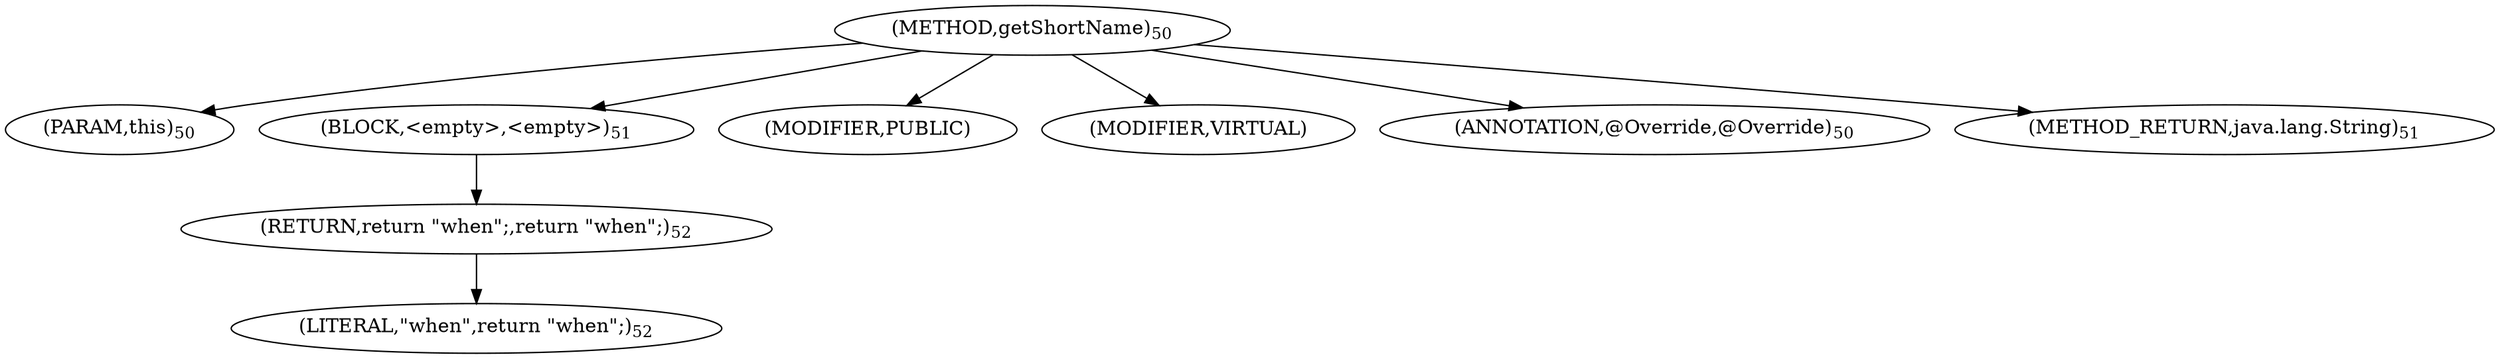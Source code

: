 digraph "getShortName" {  
"55" [label = <(METHOD,getShortName)<SUB>50</SUB>> ]
"56" [label = <(PARAM,this)<SUB>50</SUB>> ]
"57" [label = <(BLOCK,&lt;empty&gt;,&lt;empty&gt;)<SUB>51</SUB>> ]
"58" [label = <(RETURN,return &quot;when&quot;;,return &quot;when&quot;;)<SUB>52</SUB>> ]
"59" [label = <(LITERAL,&quot;when&quot;,return &quot;when&quot;;)<SUB>52</SUB>> ]
"60" [label = <(MODIFIER,PUBLIC)> ]
"61" [label = <(MODIFIER,VIRTUAL)> ]
"62" [label = <(ANNOTATION,@Override,@Override)<SUB>50</SUB>> ]
"63" [label = <(METHOD_RETURN,java.lang.String)<SUB>51</SUB>> ]
  "55" -> "56" 
  "55" -> "57" 
  "55" -> "60" 
  "55" -> "61" 
  "55" -> "62" 
  "55" -> "63" 
  "57" -> "58" 
  "58" -> "59" 
}
